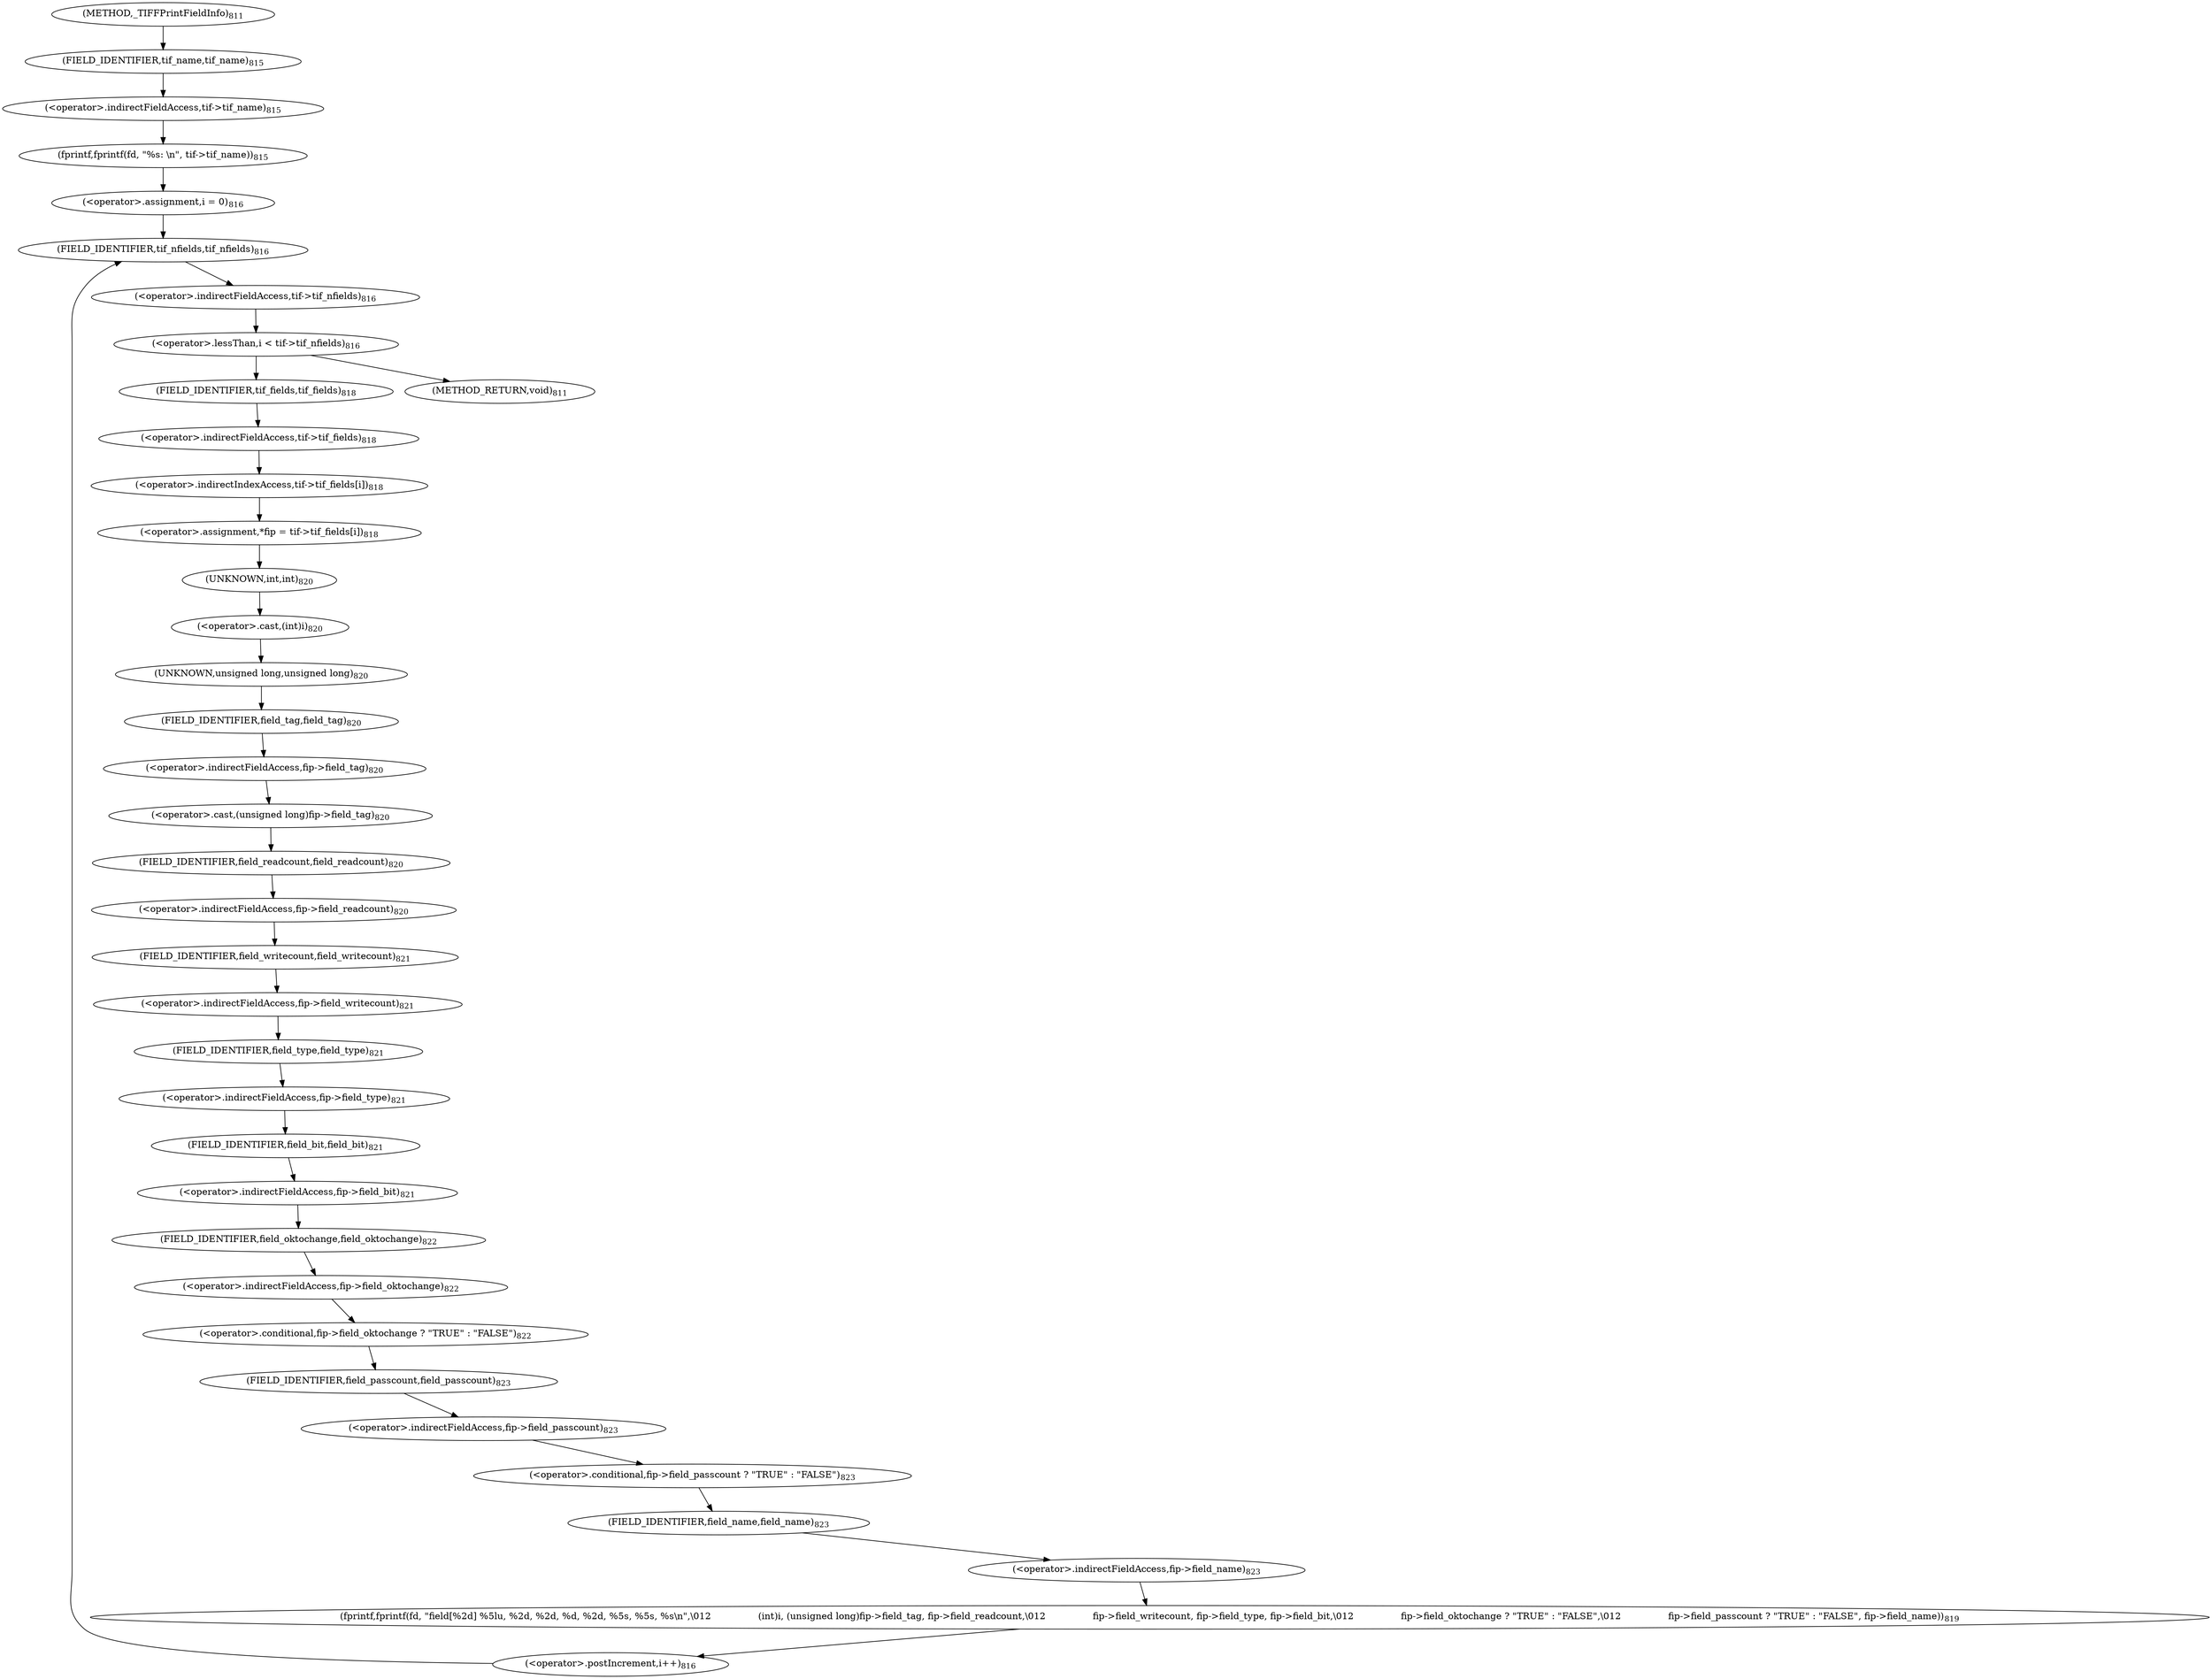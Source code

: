 digraph "_TIFFPrintFieldInfo" {  
"27056" [label = <(fprintf,fprintf(fd, &quot;%s: \n&quot;, tif-&gt;tif_name))<SUB>815</SUB>> ]
"27059" [label = <(&lt;operator&gt;.indirectFieldAccess,tif-&gt;tif_name)<SUB>815</SUB>> ]
"27067" [label = <(&lt;operator&gt;.lessThan,i &lt; tif-&gt;tif_nfields)<SUB>816</SUB>> ]
"27072" [label = <(&lt;operator&gt;.postIncrement,i++)<SUB>816</SUB>> ]
"27061" [label = <(FIELD_IDENTIFIER,tif_name,tif_name)<SUB>815</SUB>> ]
"27064" [label = <(&lt;operator&gt;.assignment,i = 0)<SUB>816</SUB>> ]
"27069" [label = <(&lt;operator&gt;.indirectFieldAccess,tif-&gt;tif_nfields)<SUB>816</SUB>> ]
"27076" [label = <(&lt;operator&gt;.assignment,*fip = tif-&gt;tif_fields[i])<SUB>818</SUB>> ]
"27083" [label = <(fprintf,fprintf(fd, &quot;field[%2d] %5lu, %2d, %2d, %d, %2d, %5s, %5s, %s\n&quot;,\012                (int)i, (unsigned long)fip-&gt;field_tag, fip-&gt;field_readcount,\012                fip-&gt;field_writecount, fip-&gt;field_type, fip-&gt;field_bit,\012                fip-&gt;field_oktochange ? &quot;TRUE&quot; : &quot;FALSE&quot;,\012                fip-&gt;field_passcount ? &quot;TRUE&quot; : &quot;FALSE&quot;, fip-&gt;field_name))<SUB>819</SUB>> ]
"27071" [label = <(FIELD_IDENTIFIER,tif_nfields,tif_nfields)<SUB>816</SUB>> ]
"27078" [label = <(&lt;operator&gt;.indirectIndexAccess,tif-&gt;tif_fields[i])<SUB>818</SUB>> ]
"27086" [label = <(&lt;operator&gt;.cast,(int)i)<SUB>820</SUB>> ]
"27089" [label = <(&lt;operator&gt;.cast,(unsigned long)fip-&gt;field_tag)<SUB>820</SUB>> ]
"27094" [label = <(&lt;operator&gt;.indirectFieldAccess,fip-&gt;field_readcount)<SUB>820</SUB>> ]
"27097" [label = <(&lt;operator&gt;.indirectFieldAccess,fip-&gt;field_writecount)<SUB>821</SUB>> ]
"27100" [label = <(&lt;operator&gt;.indirectFieldAccess,fip-&gt;field_type)<SUB>821</SUB>> ]
"27103" [label = <(&lt;operator&gt;.indirectFieldAccess,fip-&gt;field_bit)<SUB>821</SUB>> ]
"27106" [label = <(&lt;operator&gt;.conditional,fip-&gt;field_oktochange ? &quot;TRUE&quot; : &quot;FALSE&quot;)<SUB>822</SUB>> ]
"27112" [label = <(&lt;operator&gt;.conditional,fip-&gt;field_passcount ? &quot;TRUE&quot; : &quot;FALSE&quot;)<SUB>823</SUB>> ]
"27118" [label = <(&lt;operator&gt;.indirectFieldAccess,fip-&gt;field_name)<SUB>823</SUB>> ]
"27079" [label = <(&lt;operator&gt;.indirectFieldAccess,tif-&gt;tif_fields)<SUB>818</SUB>> ]
"27087" [label = <(UNKNOWN,int,int)<SUB>820</SUB>> ]
"27090" [label = <(UNKNOWN,unsigned long,unsigned long)<SUB>820</SUB>> ]
"27091" [label = <(&lt;operator&gt;.indirectFieldAccess,fip-&gt;field_tag)<SUB>820</SUB>> ]
"27096" [label = <(FIELD_IDENTIFIER,field_readcount,field_readcount)<SUB>820</SUB>> ]
"27099" [label = <(FIELD_IDENTIFIER,field_writecount,field_writecount)<SUB>821</SUB>> ]
"27102" [label = <(FIELD_IDENTIFIER,field_type,field_type)<SUB>821</SUB>> ]
"27105" [label = <(FIELD_IDENTIFIER,field_bit,field_bit)<SUB>821</SUB>> ]
"27107" [label = <(&lt;operator&gt;.indirectFieldAccess,fip-&gt;field_oktochange)<SUB>822</SUB>> ]
"27113" [label = <(&lt;operator&gt;.indirectFieldAccess,fip-&gt;field_passcount)<SUB>823</SUB>> ]
"27120" [label = <(FIELD_IDENTIFIER,field_name,field_name)<SUB>823</SUB>> ]
"27081" [label = <(FIELD_IDENTIFIER,tif_fields,tif_fields)<SUB>818</SUB>> ]
"27093" [label = <(FIELD_IDENTIFIER,field_tag,field_tag)<SUB>820</SUB>> ]
"27109" [label = <(FIELD_IDENTIFIER,field_oktochange,field_oktochange)<SUB>822</SUB>> ]
"27115" [label = <(FIELD_IDENTIFIER,field_passcount,field_passcount)<SUB>823</SUB>> ]
"27051" [label = <(METHOD,_TIFFPrintFieldInfo)<SUB>811</SUB>> ]
"27121" [label = <(METHOD_RETURN,void)<SUB>811</SUB>> ]
  "27056" -> "27064" 
  "27059" -> "27056" 
  "27067" -> "27121" 
  "27067" -> "27081" 
  "27072" -> "27071" 
  "27061" -> "27059" 
  "27064" -> "27071" 
  "27069" -> "27067" 
  "27076" -> "27087" 
  "27083" -> "27072" 
  "27071" -> "27069" 
  "27078" -> "27076" 
  "27086" -> "27090" 
  "27089" -> "27096" 
  "27094" -> "27099" 
  "27097" -> "27102" 
  "27100" -> "27105" 
  "27103" -> "27109" 
  "27106" -> "27115" 
  "27112" -> "27120" 
  "27118" -> "27083" 
  "27079" -> "27078" 
  "27087" -> "27086" 
  "27090" -> "27093" 
  "27091" -> "27089" 
  "27096" -> "27094" 
  "27099" -> "27097" 
  "27102" -> "27100" 
  "27105" -> "27103" 
  "27107" -> "27106" 
  "27113" -> "27112" 
  "27120" -> "27118" 
  "27081" -> "27079" 
  "27093" -> "27091" 
  "27109" -> "27107" 
  "27115" -> "27113" 
  "27051" -> "27061" 
}
